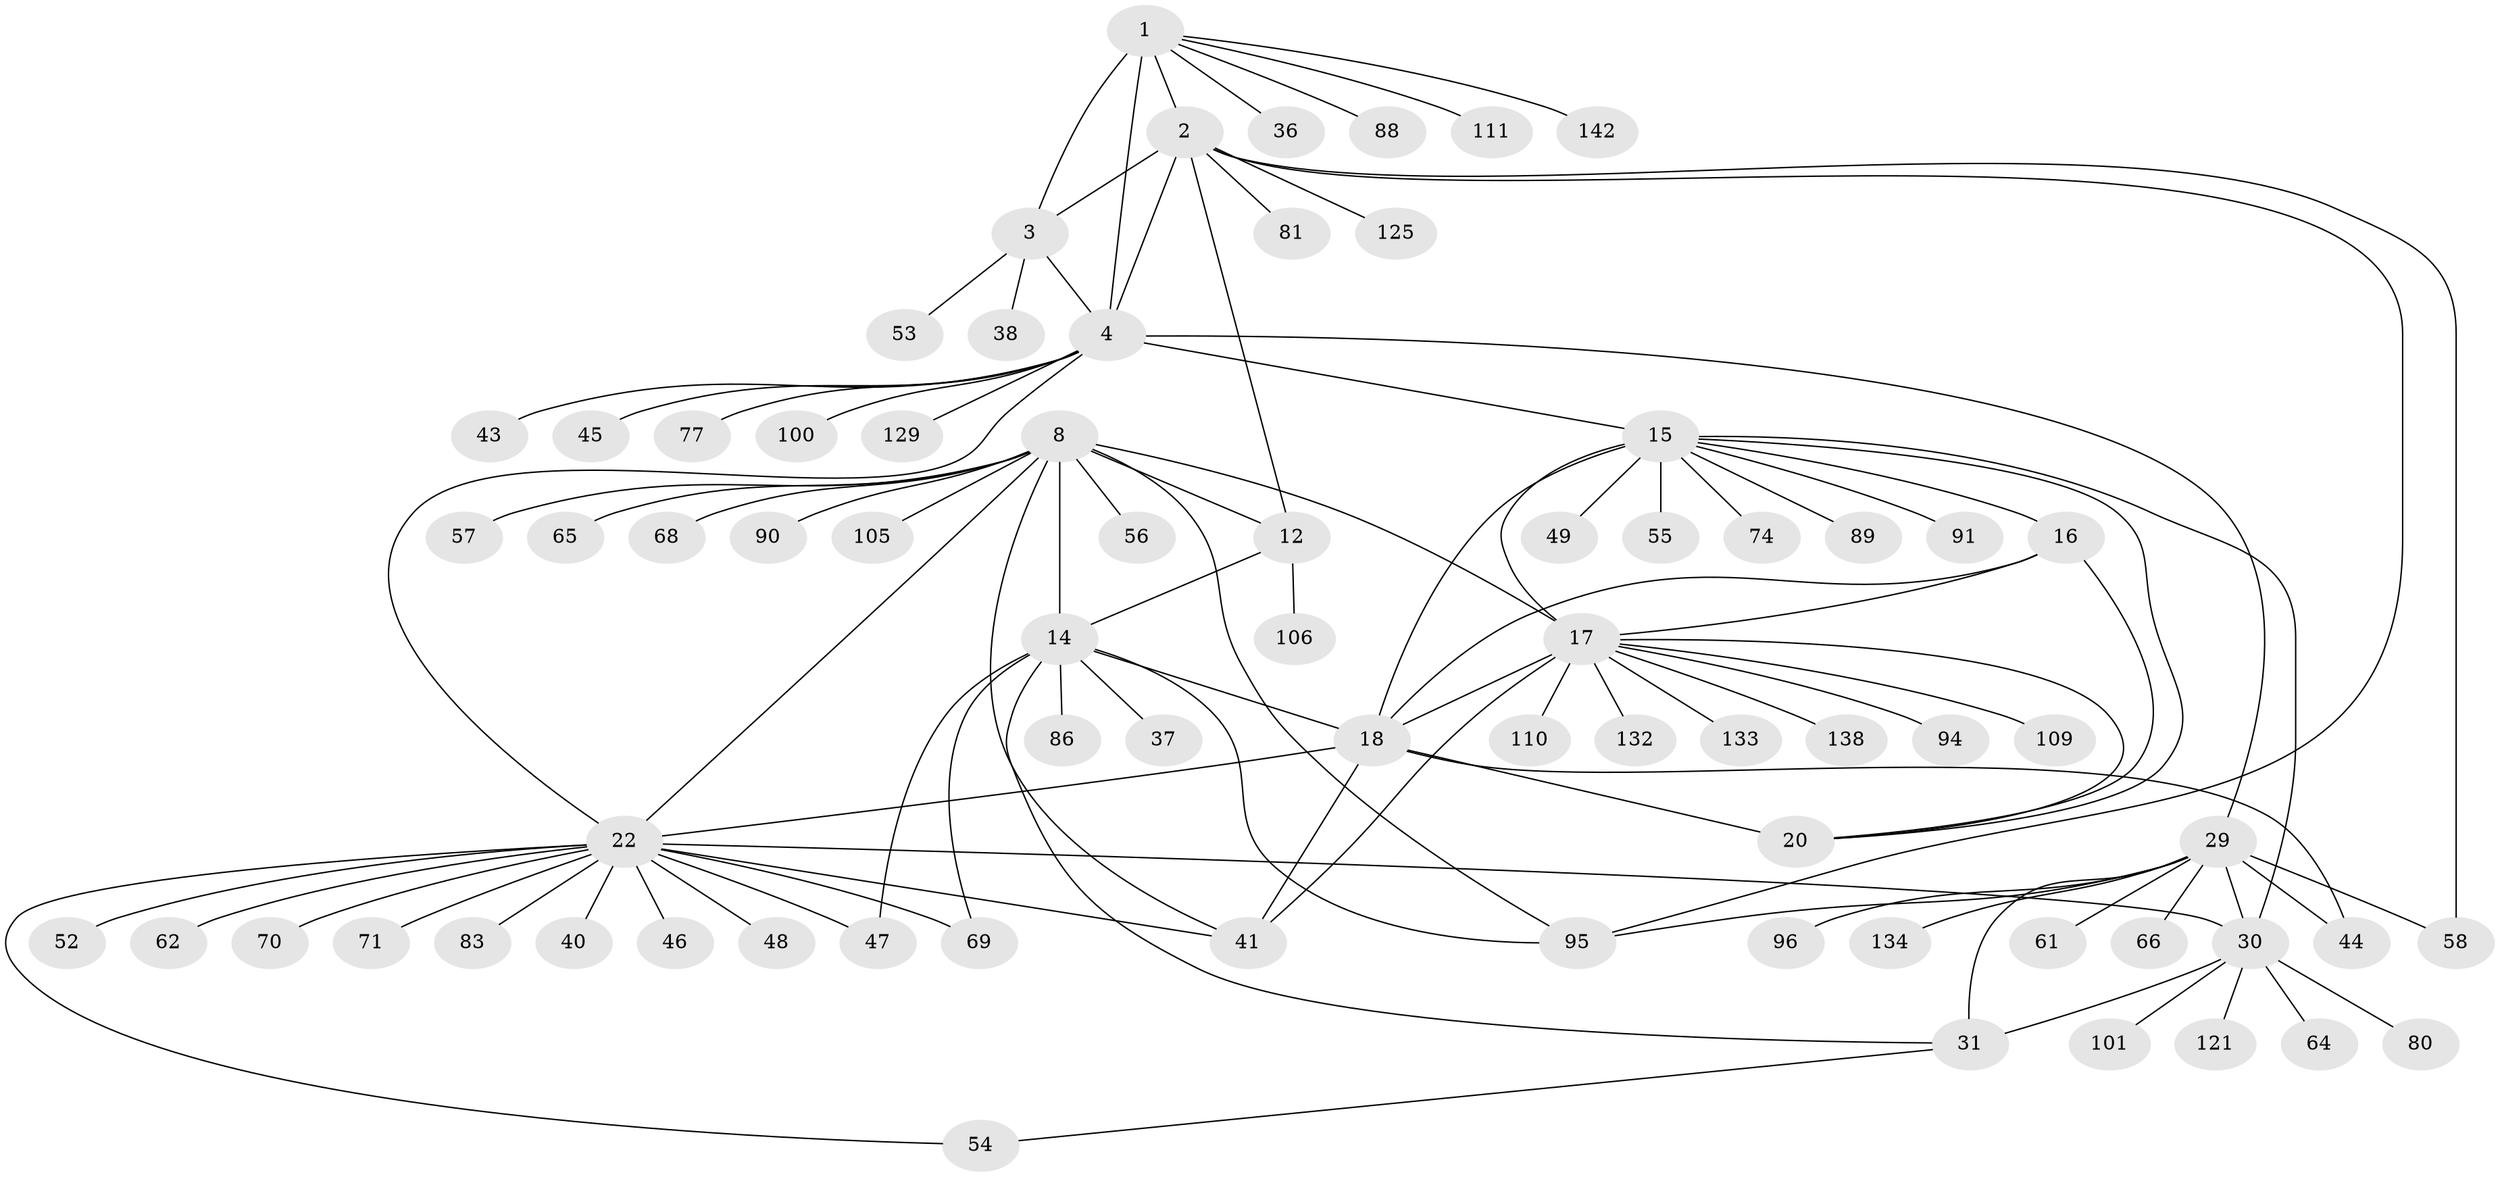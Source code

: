 // original degree distribution, {11: 0.034482758620689655, 9: 0.04827586206896552, 8: 0.05517241379310345, 10: 0.020689655172413793, 6: 0.020689655172413793, 13: 0.013793103448275862, 14: 0.013793103448275862, 7: 0.020689655172413793, 12: 0.013793103448275862, 1: 0.5655172413793104, 3: 0.04827586206896552, 2: 0.13793103448275862, 4: 0.006896551724137931}
// Generated by graph-tools (version 1.1) at 2025/15/03/09/25 04:15:51]
// undirected, 72 vertices, 100 edges
graph export_dot {
graph [start="1"]
  node [color=gray90,style=filled];
  1 [super="+67"];
  2;
  3 [super="+116+127+131"];
  4 [super="+137+139+5"];
  8 [super="+9+10"];
  12;
  14;
  15;
  16 [super="+92+124"];
  17;
  18 [super="+130+19"];
  20;
  22 [super="+24+99+119+23+27"];
  29 [super="+32"];
  30 [super="+34"];
  31 [super="+35+114+60"];
  36;
  37;
  38;
  40 [super="+42"];
  41 [super="+75+59"];
  43 [super="+50"];
  44;
  45;
  46;
  47;
  48;
  49;
  52 [super="+63"];
  53 [super="+103"];
  54 [super="+72"];
  55;
  56 [super="+140"];
  57;
  58 [super="+79"];
  61;
  62;
  64;
  65;
  66 [super="+108"];
  68;
  69 [super="+107"];
  70;
  71;
  74;
  77;
  80;
  81;
  83 [super="+117+84"];
  86;
  88;
  89;
  90;
  91;
  94 [super="+97"];
  95 [super="+113"];
  96;
  100;
  101;
  105;
  106;
  109;
  110;
  111;
  121;
  125;
  129;
  132;
  133 [super="+144"];
  134;
  138;
  142;
  1 -- 2;
  1 -- 3;
  1 -- 4 [weight=4];
  1 -- 36;
  1 -- 88;
  1 -- 111;
  1 -- 142;
  2 -- 3;
  2 -- 4 [weight=4];
  2 -- 12;
  2 -- 81;
  2 -- 95;
  2 -- 125;
  2 -- 58;
  3 -- 4 [weight=4];
  3 -- 38;
  3 -- 53;
  4 -- 45;
  4 -- 129;
  4 -- 100;
  4 -- 43;
  4 -- 77;
  4 -- 15;
  4 -- 22;
  4 -- 29 [weight=2];
  8 -- 12 [weight=5];
  8 -- 14 [weight=5];
  8 -- 68;
  8 -- 41;
  8 -- 17;
  8 -- 22;
  8 -- 57;
  8 -- 90;
  8 -- 95;
  8 -- 65;
  8 -- 105;
  8 -- 56;
  12 -- 14;
  12 -- 106;
  14 -- 31;
  14 -- 37;
  14 -- 47;
  14 -- 86;
  14 -- 95;
  14 -- 69;
  14 -- 18;
  15 -- 16;
  15 -- 17;
  15 -- 18 [weight=3];
  15 -- 20;
  15 -- 49;
  15 -- 55;
  15 -- 74;
  15 -- 89;
  15 -- 91;
  15 -- 30;
  16 -- 17;
  16 -- 18 [weight=3];
  16 -- 20;
  17 -- 18 [weight=3];
  17 -- 20;
  17 -- 94;
  17 -- 109;
  17 -- 110;
  17 -- 132;
  17 -- 133;
  17 -- 138;
  17 -- 41;
  18 -- 20 [weight=3];
  18 -- 41;
  18 -- 44;
  18 -- 22;
  22 -- 70;
  22 -- 40;
  22 -- 46;
  22 -- 47;
  22 -- 48;
  22 -- 69;
  22 -- 71;
  22 -- 41;
  22 -- 83;
  22 -- 52;
  22 -- 62;
  22 -- 54;
  22 -- 30;
  29 -- 30 [weight=6];
  29 -- 31 [weight=6];
  29 -- 44;
  29 -- 58;
  29 -- 66;
  29 -- 96;
  29 -- 134;
  29 -- 95;
  29 -- 61;
  30 -- 31 [weight=4];
  30 -- 64;
  30 -- 80;
  30 -- 101;
  30 -- 121;
  31 -- 54;
}
